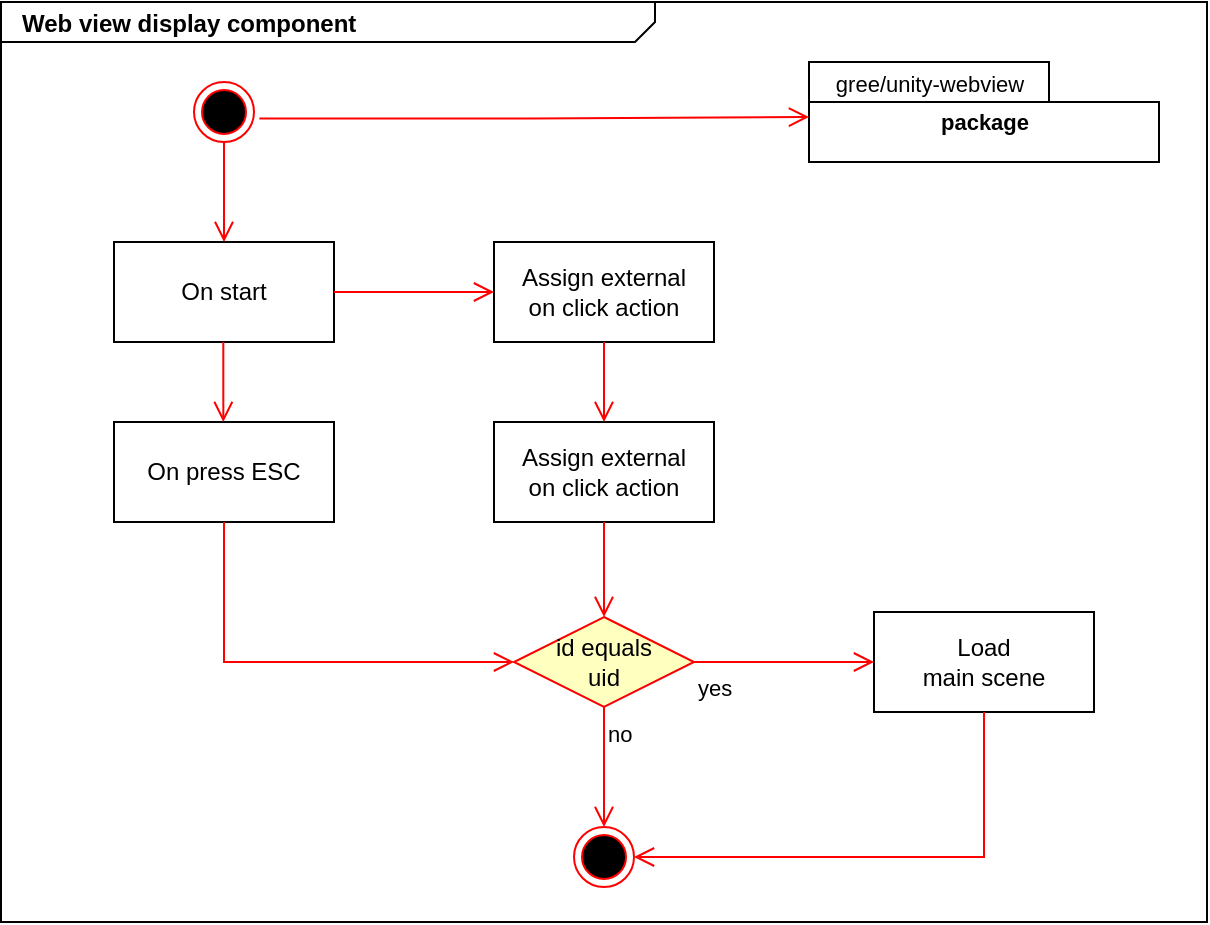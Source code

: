 <mxfile version="21.8.1" type="device">
  <diagram name="Page-1" id="929967ad-93f9-6ef4-fab6-5d389245f69c">
    <mxGraphModel dx="1195" dy="658" grid="1" gridSize="10" guides="1" tooltips="1" connect="1" arrows="1" fold="1" page="1" pageScale="1.5" pageWidth="1169" pageHeight="826" background="none" math="0" shadow="0">
      <root>
        <mxCell id="0" style=";html=1;" />
        <mxCell id="1" style=";html=1;" parent="0" />
        <mxCell id="1672d66443f91eb5-1" value="&lt;p style=&quot;margin: 0px ; margin-top: 4px ; margin-left: 10px ; text-align: left&quot;&gt;&lt;b&gt;Web view display component&lt;/b&gt;&lt;/p&gt;" style="html=1;strokeWidth=1;shape=mxgraph.sysml.package;html=1;overflow=fill;whiteSpace=wrap;fillColor=none;gradientColor=none;fontSize=12;align=center;labelX=327.64;" parent="1" vertex="1">
          <mxGeometry x="323.5" y="300" width="603" height="460" as="geometry" />
        </mxCell>
        <mxCell id="dOOq-iUeG-9LcWLasjin-1" value="" style="ellipse;html=1;shape=endState;fillColor=#000000;strokeColor=#ff0000;" vertex="1" parent="1">
          <mxGeometry x="420" y="340" width="30" height="30" as="geometry" />
        </mxCell>
        <mxCell id="dOOq-iUeG-9LcWLasjin-2" value="On press ESC" style="html=1;whiteSpace=wrap;" vertex="1" parent="1">
          <mxGeometry x="380" y="510" width="110" height="50" as="geometry" />
        </mxCell>
        <mxCell id="dOOq-iUeG-9LcWLasjin-3" value="On start" style="html=1;whiteSpace=wrap;" vertex="1" parent="1">
          <mxGeometry x="380" y="420" width="110" height="50" as="geometry" />
        </mxCell>
        <mxCell id="dOOq-iUeG-9LcWLasjin-4" value="Load&lt;br&gt;main scene" style="html=1;whiteSpace=wrap;" vertex="1" parent="1">
          <mxGeometry x="760" y="605" width="110" height="50" as="geometry" />
        </mxCell>
        <mxCell id="dOOq-iUeG-9LcWLasjin-5" value="Assign external&lt;br&gt;on click action" style="html=1;whiteSpace=wrap;" vertex="1" parent="1">
          <mxGeometry x="570" y="420" width="110" height="50" as="geometry" />
        </mxCell>
        <mxCell id="dOOq-iUeG-9LcWLasjin-8" value="" style="edgeStyle=orthogonalEdgeStyle;html=1;verticalAlign=bottom;endArrow=open;endSize=8;strokeColor=#ff0000;rounded=0;entryX=0.5;entryY=0;entryDx=0;entryDy=0;exitX=0.5;exitY=1;exitDx=0;exitDy=0;" edge="1" parent="1" source="dOOq-iUeG-9LcWLasjin-1" target="dOOq-iUeG-9LcWLasjin-3">
          <mxGeometry relative="1" as="geometry">
            <mxPoint x="434.41" y="440" as="targetPoint" />
            <mxPoint x="434" y="380" as="sourcePoint" />
          </mxGeometry>
        </mxCell>
        <mxCell id="dOOq-iUeG-9LcWLasjin-9" value="" style="edgeStyle=orthogonalEdgeStyle;html=1;verticalAlign=bottom;endArrow=open;endSize=8;strokeColor=#ff0000;rounded=0;entryX=0.5;entryY=0;entryDx=0;entryDy=0;exitX=0.5;exitY=1;exitDx=0;exitDy=0;" edge="1" parent="1">
          <mxGeometry relative="1" as="geometry">
            <mxPoint x="434.66" y="510" as="targetPoint" />
            <mxPoint x="434.66" y="470" as="sourcePoint" />
          </mxGeometry>
        </mxCell>
        <mxCell id="dOOq-iUeG-9LcWLasjin-10" value="" style="edgeStyle=orthogonalEdgeStyle;html=1;verticalAlign=bottom;endArrow=open;endSize=8;strokeColor=#ff0000;rounded=0;entryX=0;entryY=0.5;entryDx=0;entryDy=0;exitX=1;exitY=0.5;exitDx=0;exitDy=0;" edge="1" parent="1" source="dOOq-iUeG-9LcWLasjin-3" target="dOOq-iUeG-9LcWLasjin-5">
          <mxGeometry relative="1" as="geometry">
            <mxPoint x="445" y="430" as="targetPoint" />
            <mxPoint x="445" y="390" as="sourcePoint" />
          </mxGeometry>
        </mxCell>
        <mxCell id="dOOq-iUeG-9LcWLasjin-13" value="id equals&lt;br&gt;uid" style="rhombus;whiteSpace=wrap;html=1;fontColor=#000000;fillColor=#ffffc0;strokeColor=#ff0000;" vertex="1" parent="1">
          <mxGeometry x="580" y="607.5" width="90" height="45" as="geometry" />
        </mxCell>
        <mxCell id="dOOq-iUeG-9LcWLasjin-15" value="no" style="edgeStyle=orthogonalEdgeStyle;html=1;align=left;verticalAlign=top;endArrow=open;endSize=8;strokeColor=#ff0000;rounded=0;entryX=0.5;entryY=0;entryDx=0;entryDy=0;exitX=0.5;exitY=1;exitDx=0;exitDy=0;" edge="1" source="dOOq-iUeG-9LcWLasjin-13" parent="1" target="dOOq-iUeG-9LcWLasjin-17">
          <mxGeometry x="-1" relative="1" as="geometry">
            <mxPoint x="630" y="652.5" as="targetPoint" />
            <mxPoint x="625" y="590" as="sourcePoint" />
          </mxGeometry>
        </mxCell>
        <mxCell id="dOOq-iUeG-9LcWLasjin-16" value="yes" style="edgeStyle=orthogonalEdgeStyle;html=1;align=left;verticalAlign=top;endArrow=open;endSize=8;strokeColor=#ff0000;rounded=0;exitX=1;exitY=0.5;exitDx=0;exitDy=0;entryX=0;entryY=0.5;entryDx=0;entryDy=0;" edge="1" parent="1" source="dOOq-iUeG-9LcWLasjin-13" target="dOOq-iUeG-9LcWLasjin-4">
          <mxGeometry x="-1" relative="1" as="geometry">
            <mxPoint x="640" y="725" as="targetPoint" />
            <mxPoint x="640" y="665" as="sourcePoint" />
          </mxGeometry>
        </mxCell>
        <mxCell id="dOOq-iUeG-9LcWLasjin-17" value="" style="ellipse;html=1;shape=endState;fillColor=#000000;strokeColor=#ff0000;" vertex="1" parent="1">
          <mxGeometry x="610" y="712.5" width="30" height="30" as="geometry" />
        </mxCell>
        <mxCell id="dOOq-iUeG-9LcWLasjin-18" value="" style="edgeStyle=orthogonalEdgeStyle;html=1;align=left;verticalAlign=top;endArrow=open;endSize=8;strokeColor=#ff0000;rounded=0;exitX=0.5;exitY=1;exitDx=0;exitDy=0;entryX=1;entryY=0.5;entryDx=0;entryDy=0;" edge="1" parent="1" source="dOOq-iUeG-9LcWLasjin-4" target="dOOq-iUeG-9LcWLasjin-17">
          <mxGeometry x="-1" relative="1" as="geometry">
            <mxPoint x="770" y="577.5" as="targetPoint" />
            <mxPoint x="815" y="592.5" as="sourcePoint" />
          </mxGeometry>
        </mxCell>
        <mxCell id="dOOq-iUeG-9LcWLasjin-19" value="" style="edgeStyle=orthogonalEdgeStyle;html=1;align=left;verticalAlign=top;endArrow=open;endSize=8;strokeColor=#ff0000;rounded=0;exitX=0.5;exitY=1;exitDx=0;exitDy=0;entryX=0;entryY=0.5;entryDx=0;entryDy=0;" edge="1" parent="1" source="dOOq-iUeG-9LcWLasjin-2" target="dOOq-iUeG-9LcWLasjin-13">
          <mxGeometry x="-0.895" y="5" relative="1" as="geometry">
            <mxPoint x="520" y="604.71" as="targetPoint" />
            <mxPoint x="430" y="604.71" as="sourcePoint" />
            <mxPoint as="offset" />
          </mxGeometry>
        </mxCell>
        <mxCell id="dOOq-iUeG-9LcWLasjin-21" value="Assign external&lt;br&gt;on click action" style="html=1;whiteSpace=wrap;" vertex="1" parent="1">
          <mxGeometry x="570" y="510" width="110" height="50" as="geometry" />
        </mxCell>
        <mxCell id="dOOq-iUeG-9LcWLasjin-23" value="" style="edgeStyle=orthogonalEdgeStyle;html=1;verticalAlign=bottom;endArrow=open;endSize=8;strokeColor=#ff0000;rounded=0;entryX=0.5;entryY=0;entryDx=0;entryDy=0;exitX=0.5;exitY=1;exitDx=0;exitDy=0;" edge="1" parent="1" source="dOOq-iUeG-9LcWLasjin-5" target="dOOq-iUeG-9LcWLasjin-21">
          <mxGeometry relative="1" as="geometry">
            <mxPoint x="444.66" y="520" as="targetPoint" />
            <mxPoint x="444.66" y="480" as="sourcePoint" />
          </mxGeometry>
        </mxCell>
        <mxCell id="dOOq-iUeG-9LcWLasjin-24" value="" style="edgeStyle=orthogonalEdgeStyle;html=1;verticalAlign=bottom;endArrow=open;endSize=8;strokeColor=#ff0000;rounded=0;entryX=0.5;entryY=0;entryDx=0;entryDy=0;exitX=0.5;exitY=1;exitDx=0;exitDy=0;" edge="1" parent="1" source="dOOq-iUeG-9LcWLasjin-21" target="dOOq-iUeG-9LcWLasjin-13">
          <mxGeometry relative="1" as="geometry">
            <mxPoint x="635" y="520" as="targetPoint" />
            <mxPoint x="635" y="480" as="sourcePoint" />
          </mxGeometry>
        </mxCell>
        <mxCell id="dOOq-iUeG-9LcWLasjin-25" value="package" style="shape=folder;fontStyle=1;spacingTop=10;tabWidth=120;tabHeight=20;tabPosition=left;html=1;whiteSpace=wrap;verticalAlign=middle;fontSize=11;" vertex="1" parent="1">
          <mxGeometry x="727.5" y="330" width="175" height="50" as="geometry" />
        </mxCell>
        <mxCell id="dOOq-iUeG-9LcWLasjin-26" value="gree/unity-webview" style="html=1;whiteSpace=wrap;verticalAlign=bottom;fontSize=11;" vertex="1" parent="1">
          <mxGeometry x="727.5" y="330" width="120" height="20" as="geometry" />
        </mxCell>
        <mxCell id="dOOq-iUeG-9LcWLasjin-29" value="" style="edgeStyle=orthogonalEdgeStyle;html=1;verticalAlign=bottom;endArrow=open;endSize=8;strokeColor=#ff0000;rounded=0;entryX=0;entryY=0;entryDx=0;entryDy=27.5;exitX=1.09;exitY=0.61;exitDx=0;exitDy=0;entryPerimeter=0;exitPerimeter=0;" edge="1" parent="1" source="dOOq-iUeG-9LcWLasjin-1" target="dOOq-iUeG-9LcWLasjin-25">
          <mxGeometry relative="1" as="geometry">
            <mxPoint x="445" y="430" as="targetPoint" />
            <mxPoint x="445" y="380" as="sourcePoint" />
          </mxGeometry>
        </mxCell>
      </root>
    </mxGraphModel>
  </diagram>
</mxfile>
